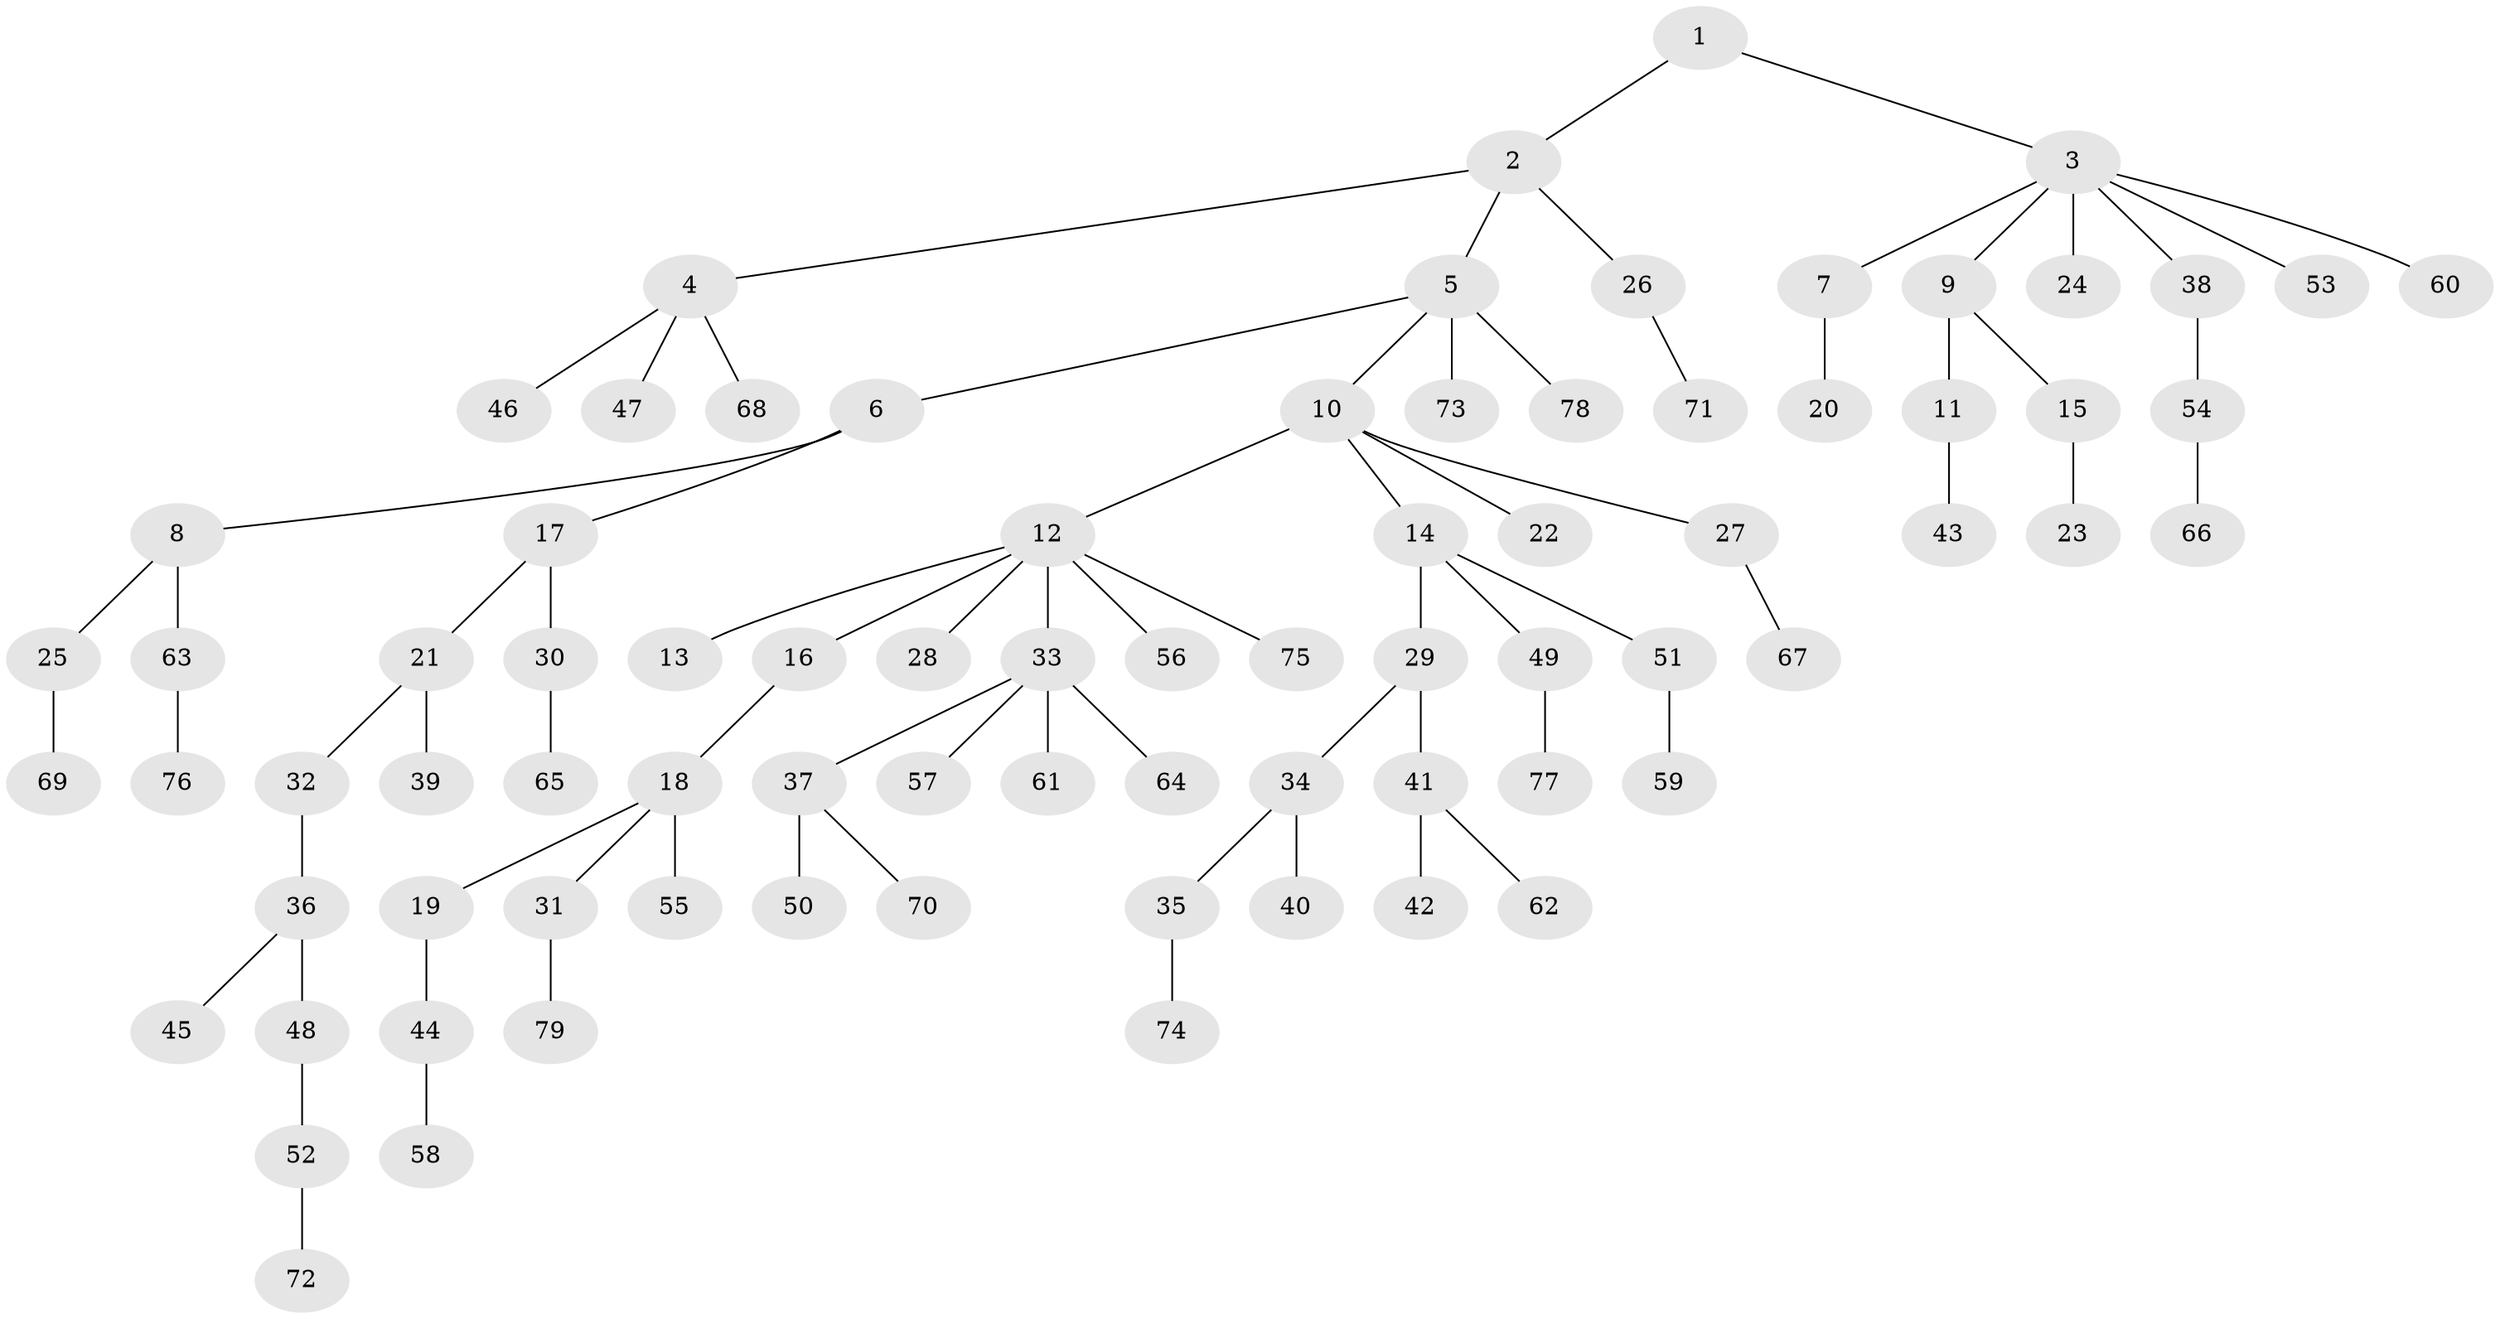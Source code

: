 // Generated by graph-tools (version 1.1) at 2025/26/03/09/25 03:26:32]
// undirected, 79 vertices, 78 edges
graph export_dot {
graph [start="1"]
  node [color=gray90,style=filled];
  1;
  2;
  3;
  4;
  5;
  6;
  7;
  8;
  9;
  10;
  11;
  12;
  13;
  14;
  15;
  16;
  17;
  18;
  19;
  20;
  21;
  22;
  23;
  24;
  25;
  26;
  27;
  28;
  29;
  30;
  31;
  32;
  33;
  34;
  35;
  36;
  37;
  38;
  39;
  40;
  41;
  42;
  43;
  44;
  45;
  46;
  47;
  48;
  49;
  50;
  51;
  52;
  53;
  54;
  55;
  56;
  57;
  58;
  59;
  60;
  61;
  62;
  63;
  64;
  65;
  66;
  67;
  68;
  69;
  70;
  71;
  72;
  73;
  74;
  75;
  76;
  77;
  78;
  79;
  1 -- 2;
  1 -- 3;
  2 -- 4;
  2 -- 5;
  2 -- 26;
  3 -- 7;
  3 -- 9;
  3 -- 24;
  3 -- 38;
  3 -- 53;
  3 -- 60;
  4 -- 46;
  4 -- 47;
  4 -- 68;
  5 -- 6;
  5 -- 10;
  5 -- 73;
  5 -- 78;
  6 -- 8;
  6 -- 17;
  7 -- 20;
  8 -- 25;
  8 -- 63;
  9 -- 11;
  9 -- 15;
  10 -- 12;
  10 -- 14;
  10 -- 22;
  10 -- 27;
  11 -- 43;
  12 -- 13;
  12 -- 16;
  12 -- 28;
  12 -- 33;
  12 -- 56;
  12 -- 75;
  14 -- 29;
  14 -- 49;
  14 -- 51;
  15 -- 23;
  16 -- 18;
  17 -- 21;
  17 -- 30;
  18 -- 19;
  18 -- 31;
  18 -- 55;
  19 -- 44;
  21 -- 32;
  21 -- 39;
  25 -- 69;
  26 -- 71;
  27 -- 67;
  29 -- 34;
  29 -- 41;
  30 -- 65;
  31 -- 79;
  32 -- 36;
  33 -- 37;
  33 -- 57;
  33 -- 61;
  33 -- 64;
  34 -- 35;
  34 -- 40;
  35 -- 74;
  36 -- 45;
  36 -- 48;
  37 -- 50;
  37 -- 70;
  38 -- 54;
  41 -- 42;
  41 -- 62;
  44 -- 58;
  48 -- 52;
  49 -- 77;
  51 -- 59;
  52 -- 72;
  54 -- 66;
  63 -- 76;
}
